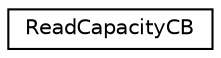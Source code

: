 digraph "Graphical Class Hierarchy"
{
  edge [fontname="Helvetica",fontsize="10",labelfontname="Helvetica",labelfontsize="10"];
  node [fontname="Helvetica",fontsize="10",shape=record];
  rankdir="LR";
  Node1 [label="ReadCapacityCB",height=0.2,width=0.4,color="black", fillcolor="white", style="filled",URL="$struct_read_capacity_c_b.html"];
}
